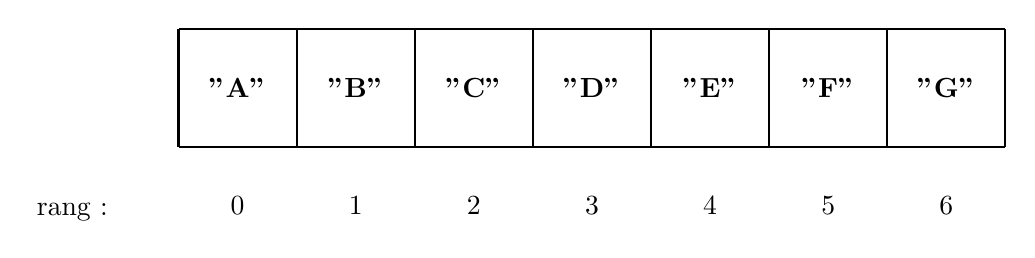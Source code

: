 \begin{tikzpicture}[thick,scale=1.5, every node/.style={scale=1}]

\draw (0,0) grid ++(7,1);

\node at (0.5,0.5) {\bf "A"};
\node at (1.5,0.5) {\bf "B"};
\node at (2.5,0.5) {\bf "C"};
\node at (3.5,0.5) {\bf "D"};
\node at (4.5,0.5) {\bf "E"};
\node at (5.5,0.5) {\bf "F"};
\node at (6.5,0.5) {\bf "G"};

\node at (-0.9,-0.55) {rang : };
\node at (0.5,-0.5) {0};
\node at (1.5,-0.5) {1};
\node at (2.5,-0.5) {2};
\node at (3.5,-0.5) {3};
\node at (4.5,-0.5) {4};
\node at (5.5,-0.5) {5};
\node at (6.5,-0.5) {6};


\end{tikzpicture}